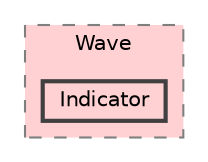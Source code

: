 digraph "C:/Users/PC/Documents/GitHub/Witch-Pack/WitchPack/Assets/Scripts/Gameplay/Wave/Indicator"
{
 // LATEX_PDF_SIZE
  bgcolor="transparent";
  edge [fontname=Helvetica,fontsize=10,labelfontname=Helvetica,labelfontsize=10];
  node [fontname=Helvetica,fontsize=10,shape=box,height=0.2,width=0.4];
  compound=true
  subgraph clusterdir_541a143506b23b0c2bd2c6bb0f8d0141 {
    graph [ bgcolor="#ffd1d2", pencolor="grey50", label="Wave", fontname=Helvetica,fontsize=10 style="filled,dashed", URL="dir_541a143506b23b0c2bd2c6bb0f8d0141.html",tooltip=""]
  dir_d85ca2dc1ea08e9d7b08453562bf0b93 [label="Indicator", fillcolor="#ffd1d2", color="grey25", style="filled,bold", URL="dir_d85ca2dc1ea08e9d7b08453562bf0b93.html",tooltip=""];
  }
}
